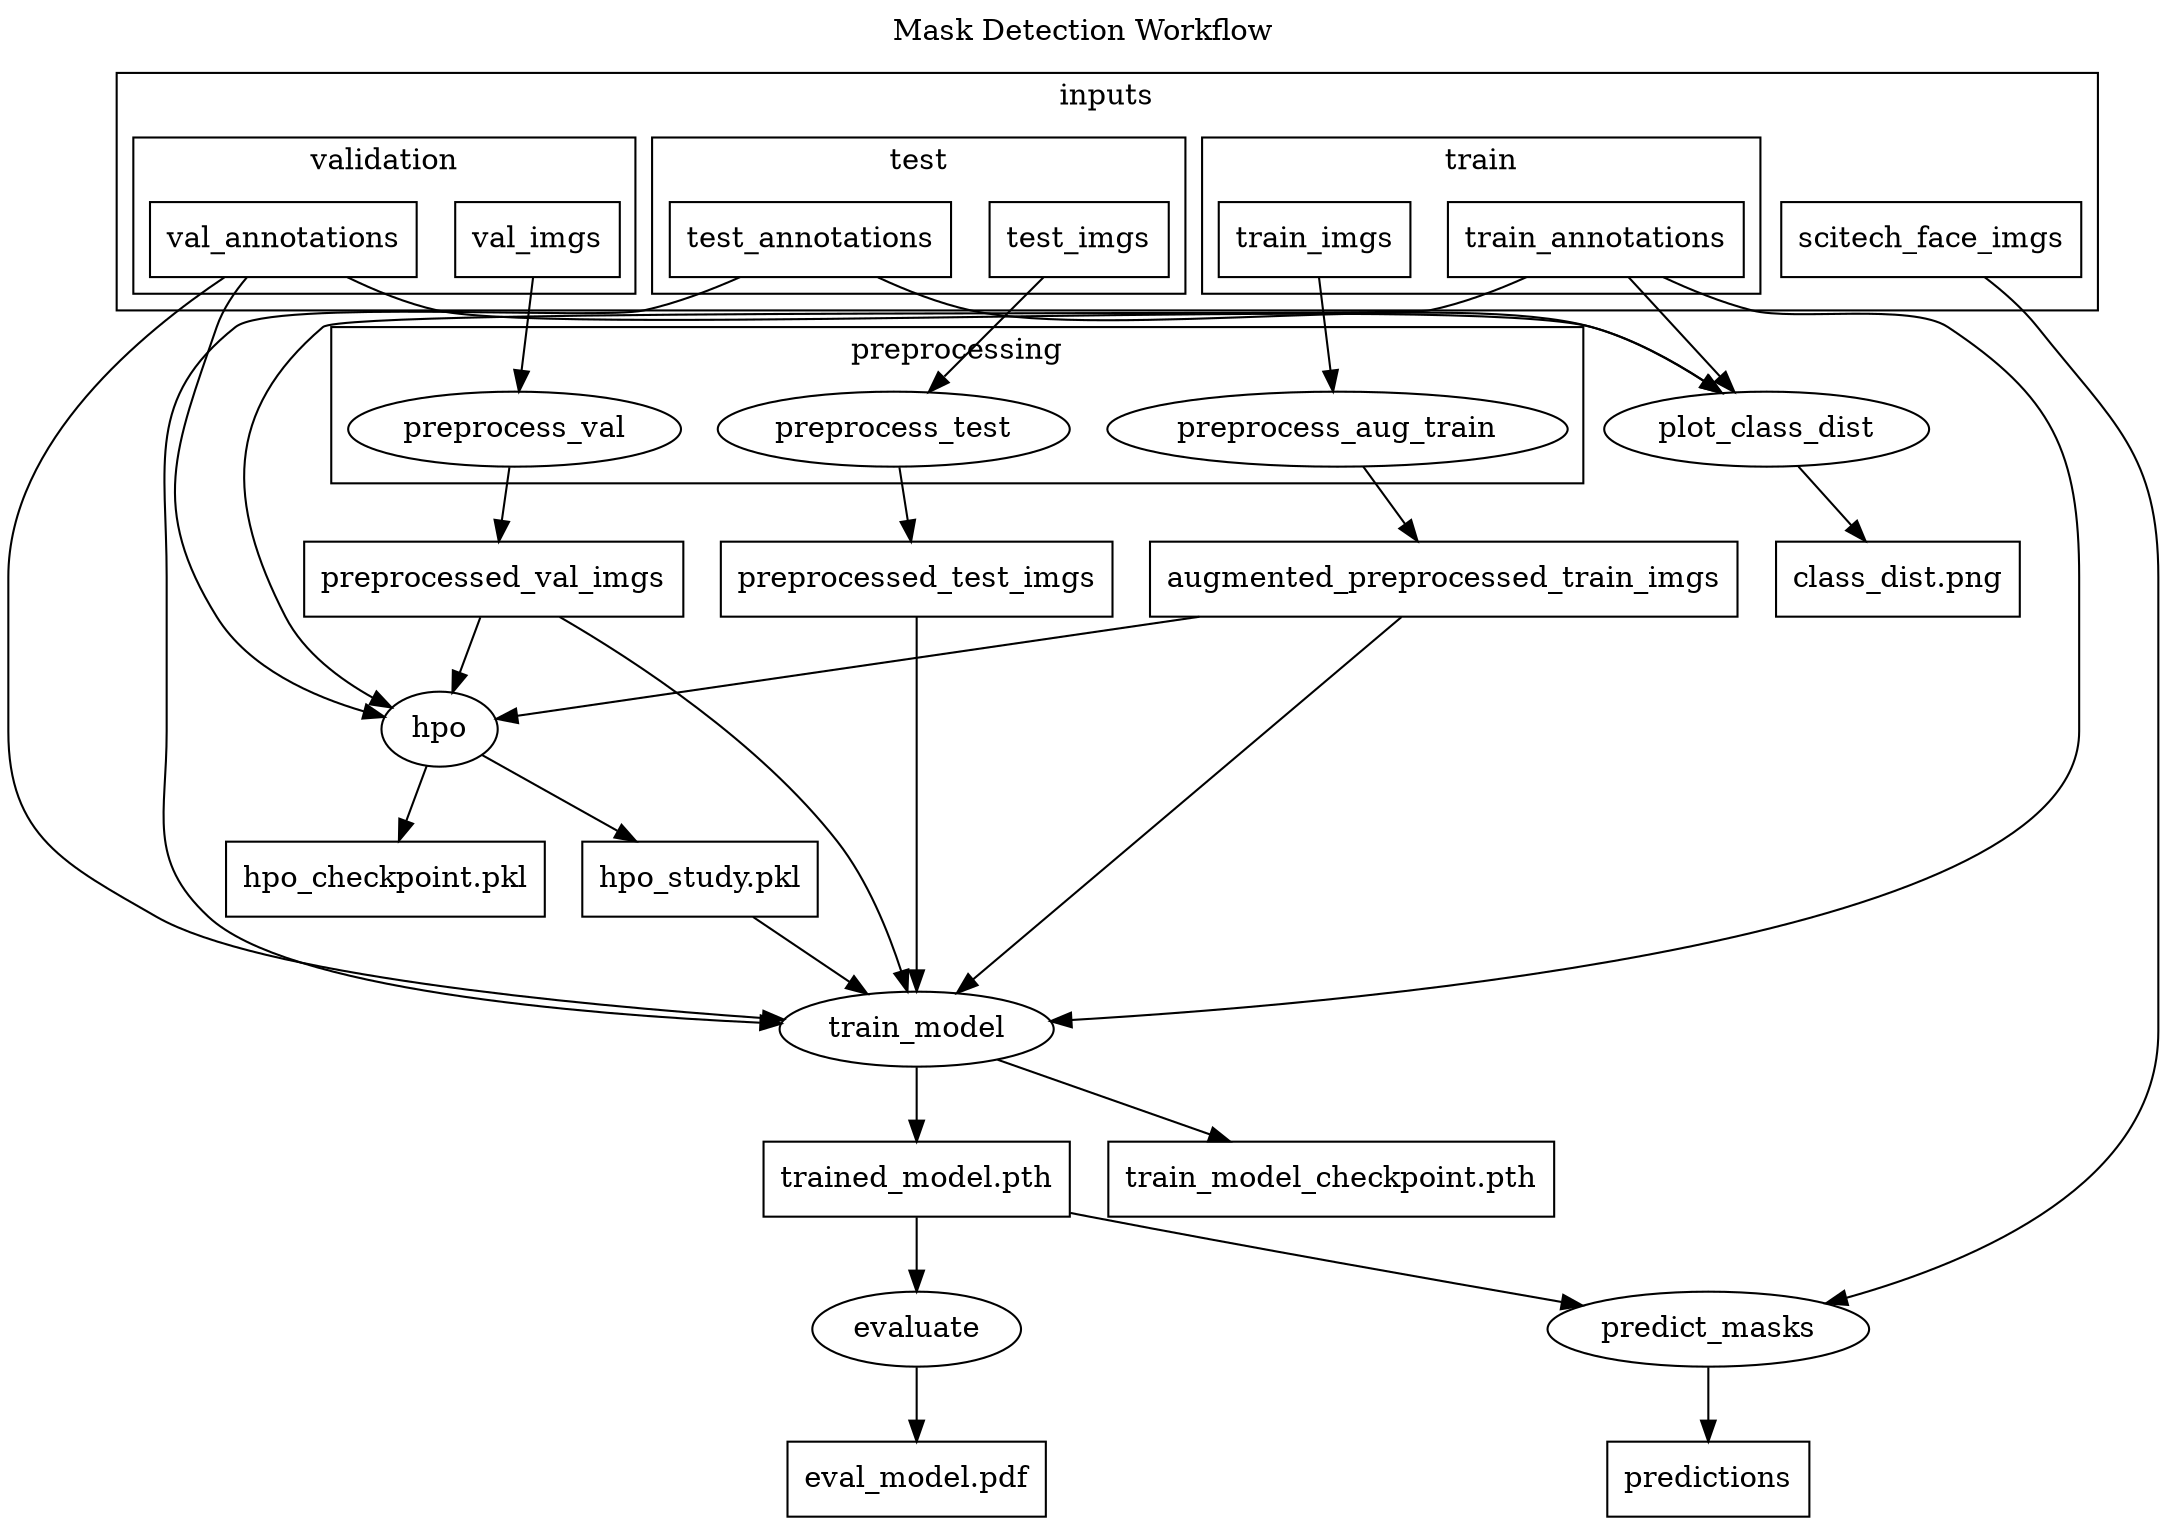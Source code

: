digraph G {
    subgraph cluster_inputs {
        subgraph cluster_train {
            train_imgs [shape=box]
            train_annotations [shape=box]
            label="train"
        }
        
        subgraph cluster_val {
            val_imgs [shape=box]
            val_annotations [shape=box]
            label="validation"
        }
        

        subgraph cluster_test {
            test_imgs[shape=box]
            test_annotations [shape=box]
            label="test"
        }

        scitech_face_imgs [shape=box]
        
        label="inputs"
    }
    
    "class_dist.png" [shape=box]
    train_annotations -> plot_class_dist
    val_annotations -> plot_class_dist
    test_annotations -> plot_class_dist
    
    plot_class_dist -> "class_dist.png"
    
    augmented_preprocessed_train_imgs [shape=box]
    preprocessed_val_imgs [shape=box]
    preprocessed_test_imgs [shape=box]
    
    subgraph cluster_preprocess {
        train_imgs -> preprocess_aug_train
        val_imgs -> preprocess_val
        test_imgs -> preprocess_test
        
        label="preprocessing"
    }
    
    preprocess_aug_train -> augmented_preprocessed_train_imgs
    preprocess_val -> preprocessed_val_imgs
    preprocess_test -> preprocessed_test_imgs
    
    "hpo_checkpoint.pkl" [shape=box]
    "hpo_study.pkl" [shape=box]
    
    augmented_preprocessed_train_imgs -> hpo
    preprocessed_val_imgs -> hpo
    train_annotations -> hpo
    val_annotations -> hpo
    
    hpo -> "hpo_checkpoint.pkl"
    hpo -> "hpo_study.pkl"
    
    "train_model_checkpoint.pth" [shape=box]
    
    augmented_preprocessed_train_imgs -> train_model
    preprocessed_val_imgs -> train_model
    preprocessed_test_imgs -> train_model
    train_annotations -> train_model
    val_annotations -> train_model
    test_annotations -> train_model
    "hpo_study.pkl" -> train_model
    
    "trained_model.pth" [shape=box]
    train_model -> "trained_model.pth"
    train_model -> "train_model_checkpoint.pth"
    
    "trained_model.pth" -> predict_masks
    scitech_face_imgs -> predict_masks
    
    predictions [shape=box]
    predict_masks -> predictions
    
    "trained_model.pth" -> evaluate

    "eval_model.pdf" [shape=box]
    evaluate -> "eval_model.pdf"
    
    
    label="Mask Detection Workflow"
    labelloc="t"
}
